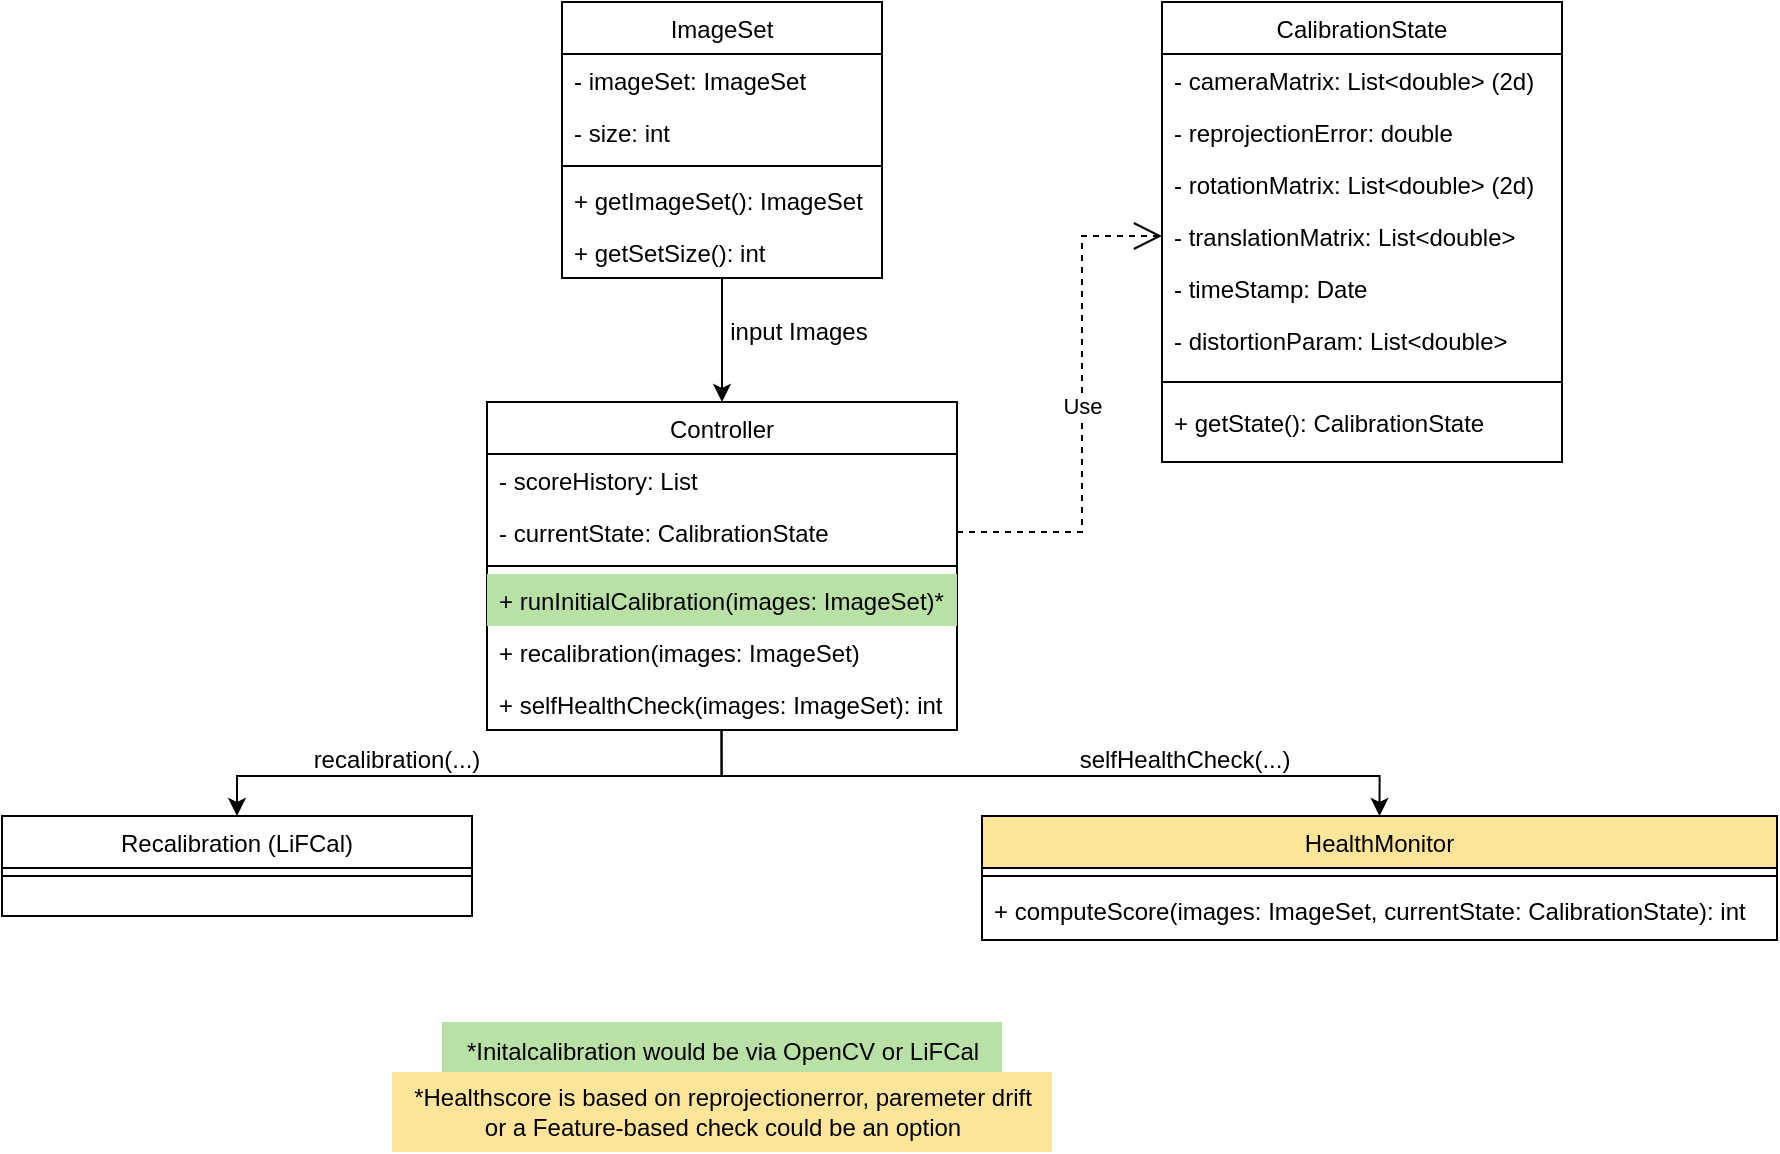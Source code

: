 <mxfile version="28.0.5">
  <diagram id="C5RBs43oDa-KdzZeNtuy" name="Page-1">
    <mxGraphModel dx="1681" dy="375" grid="1" gridSize="10" guides="1" tooltips="1" connect="1" arrows="1" fold="1" page="1" pageScale="1" pageWidth="827" pageHeight="1169" math="0" shadow="0">
      <root>
        <mxCell id="WIyWlLk6GJQsqaUBKTNV-0" />
        <mxCell id="WIyWlLk6GJQsqaUBKTNV-1" parent="WIyWlLk6GJQsqaUBKTNV-0" />
        <mxCell id="zkfFHV4jXpPFQw0GAbJ--0" value="ImageSet" style="swimlane;fontStyle=0;align=center;verticalAlign=top;childLayout=stackLayout;horizontal=1;startSize=26;horizontalStack=0;resizeParent=1;resizeLast=0;collapsible=1;marginBottom=0;rounded=0;shadow=0;strokeWidth=1;" parent="WIyWlLk6GJQsqaUBKTNV-1" vertex="1">
          <mxGeometry x="220" y="160" width="160" height="138" as="geometry">
            <mxRectangle x="230" y="140" width="160" height="26" as="alternateBounds" />
          </mxGeometry>
        </mxCell>
        <mxCell id="zkfFHV4jXpPFQw0GAbJ--1" value="- imageSet: ImageSet" style="text;align=left;verticalAlign=top;spacingLeft=4;spacingRight=4;overflow=hidden;rotatable=0;points=[[0,0.5],[1,0.5]];portConstraint=eastwest;" parent="zkfFHV4jXpPFQw0GAbJ--0" vertex="1">
          <mxGeometry y="26" width="160" height="26" as="geometry" />
        </mxCell>
        <mxCell id="zkfFHV4jXpPFQw0GAbJ--3" value="- size: int" style="text;align=left;verticalAlign=top;spacingLeft=4;spacingRight=4;overflow=hidden;rotatable=0;points=[[0,0.5],[1,0.5]];portConstraint=eastwest;rounded=0;shadow=0;html=0;" parent="zkfFHV4jXpPFQw0GAbJ--0" vertex="1">
          <mxGeometry y="52" width="160" height="26" as="geometry" />
        </mxCell>
        <mxCell id="zkfFHV4jXpPFQw0GAbJ--4" value="" style="line;html=1;strokeWidth=1;align=left;verticalAlign=middle;spacingTop=-1;spacingLeft=3;spacingRight=3;rotatable=0;labelPosition=right;points=[];portConstraint=eastwest;" parent="zkfFHV4jXpPFQw0GAbJ--0" vertex="1">
          <mxGeometry y="78" width="160" height="8" as="geometry" />
        </mxCell>
        <mxCell id="zkfFHV4jXpPFQw0GAbJ--5" value="+ getImageSet(): ImageSet&#xa;&#xa;" style="text;align=left;verticalAlign=top;spacingLeft=4;spacingRight=4;overflow=hidden;rotatable=0;points=[[0,0.5],[1,0.5]];portConstraint=eastwest;" parent="zkfFHV4jXpPFQw0GAbJ--0" vertex="1">
          <mxGeometry y="86" width="160" height="26" as="geometry" />
        </mxCell>
        <mxCell id="Fn7cgvpvVvvhsD1od9d1-129" value="+ getSetSize(): int&#xa;&#xa;" style="text;align=left;verticalAlign=top;spacingLeft=4;spacingRight=4;overflow=hidden;rotatable=0;points=[[0,0.5],[1,0.5]];portConstraint=eastwest;" vertex="1" parent="zkfFHV4jXpPFQw0GAbJ--0">
          <mxGeometry y="112" width="160" height="26" as="geometry" />
        </mxCell>
        <mxCell id="zkfFHV4jXpPFQw0GAbJ--6" value="Controller" style="swimlane;fontStyle=0;align=center;verticalAlign=top;childLayout=stackLayout;horizontal=1;startSize=26;horizontalStack=0;resizeParent=1;resizeLast=0;collapsible=1;marginBottom=0;rounded=0;shadow=0;strokeWidth=1;" parent="WIyWlLk6GJQsqaUBKTNV-1" vertex="1">
          <mxGeometry x="182.5" y="360" width="235" height="164" as="geometry">
            <mxRectangle x="130" y="380" width="160" height="26" as="alternateBounds" />
          </mxGeometry>
        </mxCell>
        <mxCell id="zkfFHV4jXpPFQw0GAbJ--7" value="- scoreHistory: List" style="text;align=left;verticalAlign=top;spacingLeft=4;spacingRight=4;overflow=hidden;rotatable=0;points=[[0,0.5],[1,0.5]];portConstraint=eastwest;" parent="zkfFHV4jXpPFQw0GAbJ--6" vertex="1">
          <mxGeometry y="26" width="235" height="26" as="geometry" />
        </mxCell>
        <mxCell id="zkfFHV4jXpPFQw0GAbJ--8" value="- currentState: CalibrationState&#xa;" style="text;align=left;verticalAlign=top;spacingLeft=4;spacingRight=4;overflow=hidden;rotatable=0;points=[[0,0.5],[1,0.5]];portConstraint=eastwest;rounded=0;shadow=0;html=0;" parent="zkfFHV4jXpPFQw0GAbJ--6" vertex="1">
          <mxGeometry y="52" width="235" height="26" as="geometry" />
        </mxCell>
        <mxCell id="zkfFHV4jXpPFQw0GAbJ--9" value="" style="line;html=1;strokeWidth=1;align=left;verticalAlign=middle;spacingTop=-1;spacingLeft=3;spacingRight=3;rotatable=0;labelPosition=right;points=[];portConstraint=eastwest;" parent="zkfFHV4jXpPFQw0GAbJ--6" vertex="1">
          <mxGeometry y="78" width="235" height="8" as="geometry" />
        </mxCell>
        <mxCell id="zkfFHV4jXpPFQw0GAbJ--11" value="+ runInitialCalibration(images: ImageSet)*" style="text;align=left;verticalAlign=top;spacingLeft=4;spacingRight=4;overflow=hidden;rotatable=0;points=[[0,0.5],[1,0.5]];portConstraint=eastwest;fillColor=#B9E0A5;" parent="zkfFHV4jXpPFQw0GAbJ--6" vertex="1">
          <mxGeometry y="86" width="235" height="26" as="geometry" />
        </mxCell>
        <mxCell id="Fn7cgvpvVvvhsD1od9d1-161" value="+ recalibration(images: ImageSet)" style="text;align=left;verticalAlign=top;spacingLeft=4;spacingRight=4;overflow=hidden;rotatable=0;points=[[0,0.5],[1,0.5]];portConstraint=eastwest;" vertex="1" parent="zkfFHV4jXpPFQw0GAbJ--6">
          <mxGeometry y="112" width="235" height="26" as="geometry" />
        </mxCell>
        <mxCell id="Fn7cgvpvVvvhsD1od9d1-141" value="+ selfHealthCheck(images: ImageSet): int" style="text;align=left;verticalAlign=top;spacingLeft=4;spacingRight=4;overflow=hidden;rotatable=0;points=[[0,0.5],[1,0.5]];portConstraint=eastwest;" vertex="1" parent="zkfFHV4jXpPFQw0GAbJ--6">
          <mxGeometry y="138" width="235" height="26" as="geometry" />
        </mxCell>
        <mxCell id="zkfFHV4jXpPFQw0GAbJ--13" value="CalibrationState" style="swimlane;fontStyle=0;align=center;verticalAlign=top;childLayout=stackLayout;horizontal=1;startSize=26;horizontalStack=0;resizeParent=1;resizeLast=0;collapsible=1;marginBottom=0;rounded=0;shadow=0;strokeWidth=1;movable=1;resizable=1;rotatable=1;deletable=1;editable=1;locked=0;connectable=1;" parent="WIyWlLk6GJQsqaUBKTNV-1" vertex="1">
          <mxGeometry x="520" y="160" width="200" height="190" as="geometry">
            <mxRectangle x="340" y="380" width="170" height="26" as="alternateBounds" />
          </mxGeometry>
        </mxCell>
        <mxCell id="zkfFHV4jXpPFQw0GAbJ--14" value="- cameraMatrix: List&lt;double&gt; (2d)&#xa;" style="text;align=left;verticalAlign=top;spacingLeft=4;spacingRight=4;overflow=hidden;rotatable=0;points=[[0,0.5],[1,0.5]];portConstraint=eastwest;" parent="zkfFHV4jXpPFQw0GAbJ--13" vertex="1">
          <mxGeometry y="26" width="200" height="26" as="geometry" />
        </mxCell>
        <mxCell id="Fn7cgvpvVvvhsD1od9d1-131" value="- reprojectionError: double&#xa;" style="text;align=left;verticalAlign=top;spacingLeft=4;spacingRight=4;overflow=hidden;rotatable=0;points=[[0,0.5],[1,0.5]];portConstraint=eastwest;" vertex="1" parent="zkfFHV4jXpPFQw0GAbJ--13">
          <mxGeometry y="52" width="200" height="26" as="geometry" />
        </mxCell>
        <mxCell id="Fn7cgvpvVvvhsD1od9d1-134" value="- rotationMatrix: List&lt;double&gt; (2d)&#xa;" style="text;align=left;verticalAlign=top;spacingLeft=4;spacingRight=4;overflow=hidden;rotatable=0;points=[[0,0.5],[1,0.5]];portConstraint=eastwest;" vertex="1" parent="zkfFHV4jXpPFQw0GAbJ--13">
          <mxGeometry y="78" width="200" height="26" as="geometry" />
        </mxCell>
        <mxCell id="Fn7cgvpvVvvhsD1od9d1-135" value="- translationMatrix: List&lt;double&gt;&#xa;" style="text;align=left;verticalAlign=top;spacingLeft=4;spacingRight=4;overflow=hidden;rotatable=0;points=[[0,0.5],[1,0.5]];portConstraint=eastwest;" vertex="1" parent="zkfFHV4jXpPFQw0GAbJ--13">
          <mxGeometry y="104" width="200" height="26" as="geometry" />
        </mxCell>
        <mxCell id="Fn7cgvpvVvvhsD1od9d1-132" value="- timeStamp: Date&#xa;" style="text;align=left;verticalAlign=top;spacingLeft=4;spacingRight=4;overflow=hidden;rotatable=0;points=[[0,0.5],[1,0.5]];portConstraint=eastwest;" vertex="1" parent="zkfFHV4jXpPFQw0GAbJ--13">
          <mxGeometry y="130" width="200" height="26" as="geometry" />
        </mxCell>
        <mxCell id="Fn7cgvpvVvvhsD1od9d1-133" value="- distortionParam: List&lt;double&gt;&#xa;" style="text;align=left;verticalAlign=top;spacingLeft=4;spacingRight=4;overflow=hidden;rotatable=0;points=[[0,0.5],[1,0.5]];portConstraint=eastwest;" vertex="1" parent="zkfFHV4jXpPFQw0GAbJ--13">
          <mxGeometry y="156" width="200" height="4" as="geometry" />
        </mxCell>
        <mxCell id="Fn7cgvpvVvvhsD1od9d1-139" value="" style="swimlane;startSize=0;" vertex="1" parent="WIyWlLk6GJQsqaUBKTNV-1">
          <mxGeometry x="520" y="350" width="200" height="40" as="geometry">
            <mxRectangle x="490" y="300" width="50" height="40" as="alternateBounds" />
          </mxGeometry>
        </mxCell>
        <mxCell id="Fn7cgvpvVvvhsD1od9d1-136" value="+ getState(): CalibrationState" style="text;align=left;verticalAlign=top;spacingLeft=4;spacingRight=4;overflow=hidden;rotatable=0;points=[[0,0.5],[1,0.5]];portConstraint=eastwest;" vertex="1" parent="Fn7cgvpvVvvhsD1od9d1-139">
          <mxGeometry y="7" width="170" height="26" as="geometry" />
        </mxCell>
        <mxCell id="Fn7cgvpvVvvhsD1od9d1-137" value="&#xa;" style="text;align=left;verticalAlign=top;spacingLeft=4;spacingRight=4;overflow=hidden;rotatable=0;points=[[0,0.5],[1,0.5]];portConstraint=eastwest;" vertex="1" parent="Fn7cgvpvVvvhsD1od9d1-139">
          <mxGeometry y="40" width="170" height="26" as="geometry" />
        </mxCell>
        <mxCell id="Fn7cgvpvVvvhsD1od9d1-140" style="edgeStyle=orthogonalEdgeStyle;rounded=0;orthogonalLoop=1;jettySize=auto;html=1;" edge="1" parent="WIyWlLk6GJQsqaUBKTNV-1" source="Fn7cgvpvVvvhsD1od9d1-129" target="zkfFHV4jXpPFQw0GAbJ--6">
          <mxGeometry relative="1" as="geometry">
            <Array as="points">
              <mxPoint x="300" y="310" />
              <mxPoint x="300" y="310" />
            </Array>
          </mxGeometry>
        </mxCell>
        <mxCell id="Fn7cgvpvVvvhsD1od9d1-144" value="input Images" style="text;html=1;align=center;verticalAlign=middle;resizable=0;points=[];autosize=1;strokeColor=none;fillColor=none;" vertex="1" parent="WIyWlLk6GJQsqaUBKTNV-1">
          <mxGeometry x="293" y="310" width="90" height="30" as="geometry" />
        </mxCell>
        <mxCell id="Fn7cgvpvVvvhsD1od9d1-146" value="Use" style="endArrow=open;endSize=12;dashed=1;html=1;rounded=0;entryX=0;entryY=0.5;entryDx=0;entryDy=0;exitX=1;exitY=0.5;exitDx=0;exitDy=0;" edge="1" parent="WIyWlLk6GJQsqaUBKTNV-1" source="zkfFHV4jXpPFQw0GAbJ--8" target="Fn7cgvpvVvvhsD1od9d1-135">
          <mxGeometry width="160" relative="1" as="geometry">
            <mxPoint x="340" y="350" as="sourcePoint" />
            <mxPoint x="500" y="350" as="targetPoint" />
            <Array as="points">
              <mxPoint x="480" y="425" />
              <mxPoint x="480" y="277" />
            </Array>
          </mxGeometry>
        </mxCell>
        <mxCell id="Fn7cgvpvVvvhsD1od9d1-147" value="HealthMonitor" style="swimlane;fontStyle=0;align=center;verticalAlign=top;childLayout=stackLayout;horizontal=1;startSize=26;horizontalStack=0;resizeParent=1;resizeLast=0;collapsible=1;marginBottom=0;rounded=0;shadow=0;strokeWidth=1;fillColor=#FFE599;" vertex="1" parent="WIyWlLk6GJQsqaUBKTNV-1">
          <mxGeometry x="430" y="567" width="397.5" height="62" as="geometry">
            <mxRectangle x="130" y="380" width="160" height="26" as="alternateBounds" />
          </mxGeometry>
        </mxCell>
        <mxCell id="Fn7cgvpvVvvhsD1od9d1-150" value="" style="line;html=1;strokeWidth=1;align=left;verticalAlign=middle;spacingTop=-1;spacingLeft=3;spacingRight=3;rotatable=0;labelPosition=right;points=[];portConstraint=eastwest;" vertex="1" parent="Fn7cgvpvVvvhsD1od9d1-147">
          <mxGeometry y="26" width="397.5" height="8" as="geometry" />
        </mxCell>
        <mxCell id="Fn7cgvpvVvvhsD1od9d1-152" value="+ computeScore(images: ImageSet, currentState: CalibrationState): int" style="text;align=left;verticalAlign=top;spacingLeft=4;spacingRight=4;overflow=hidden;rotatable=0;points=[[0,0.5],[1,0.5]];portConstraint=eastwest;" vertex="1" parent="Fn7cgvpvVvvhsD1od9d1-147">
          <mxGeometry y="34" width="397.5" height="26" as="geometry" />
        </mxCell>
        <mxCell id="Fn7cgvpvVvvhsD1od9d1-153" style="edgeStyle=orthogonalEdgeStyle;rounded=0;orthogonalLoop=1;jettySize=auto;html=1;entryX=0.5;entryY=0;entryDx=0;entryDy=0;exitX=0.499;exitY=1.011;exitDx=0;exitDy=0;exitPerimeter=0;" edge="1" parent="WIyWlLk6GJQsqaUBKTNV-1" source="Fn7cgvpvVvvhsD1od9d1-141" target="Fn7cgvpvVvvhsD1od9d1-147">
          <mxGeometry relative="1" as="geometry">
            <mxPoint x="300.053" y="531" as="sourcePoint" />
            <Array as="points">
              <mxPoint x="300" y="547" />
              <mxPoint x="629" y="547" />
            </Array>
          </mxGeometry>
        </mxCell>
        <mxCell id="Fn7cgvpvVvvhsD1od9d1-154" value="&lt;span style=&quot;text-align: left;&quot;&gt;selfHealth&lt;/span&gt;Check(...)" style="text;html=1;align=center;verticalAlign=middle;resizable=0;points=[];autosize=1;strokeColor=none;fillColor=none;" vertex="1" parent="WIyWlLk6GJQsqaUBKTNV-1">
          <mxGeometry x="466" y="524" width="130" height="30" as="geometry" />
        </mxCell>
        <mxCell id="Fn7cgvpvVvvhsD1od9d1-155" value="Recalibration (LiFCal)" style="swimlane;fontStyle=0;align=center;verticalAlign=top;childLayout=stackLayout;horizontal=1;startSize=26;horizontalStack=0;resizeParent=1;resizeLast=0;collapsible=1;marginBottom=0;rounded=0;shadow=0;strokeWidth=1;" vertex="1" parent="WIyWlLk6GJQsqaUBKTNV-1">
          <mxGeometry x="-60" y="567" width="235" height="50" as="geometry">
            <mxRectangle x="130" y="380" width="160" height="26" as="alternateBounds" />
          </mxGeometry>
        </mxCell>
        <mxCell id="Fn7cgvpvVvvhsD1od9d1-158" value="" style="line;html=1;strokeWidth=1;align=left;verticalAlign=middle;spacingTop=-1;spacingLeft=3;spacingRight=3;rotatable=0;labelPosition=right;points=[];portConstraint=eastwest;" vertex="1" parent="Fn7cgvpvVvvhsD1od9d1-155">
          <mxGeometry y="26" width="235" height="8" as="geometry" />
        </mxCell>
        <mxCell id="Fn7cgvpvVvvhsD1od9d1-162" style="edgeStyle=orthogonalEdgeStyle;rounded=0;orthogonalLoop=1;jettySize=auto;html=1;entryX=0.5;entryY=0;entryDx=0;entryDy=0;exitX=0.499;exitY=1.021;exitDx=0;exitDy=0;exitPerimeter=0;" edge="1" parent="WIyWlLk6GJQsqaUBKTNV-1" source="Fn7cgvpvVvvhsD1od9d1-141" target="Fn7cgvpvVvvhsD1od9d1-155">
          <mxGeometry relative="1" as="geometry">
            <mxPoint x="300.053" y="531" as="sourcePoint" />
            <Array as="points">
              <mxPoint x="300" y="547" />
              <mxPoint x="57" y="547" />
            </Array>
          </mxGeometry>
        </mxCell>
        <mxCell id="Fn7cgvpvVvvhsD1od9d1-163" value="&lt;div style=&quot;text-align: left;&quot;&gt;&lt;span style=&quot;background-color: transparent; color: light-dark(rgb(0, 0, 0), rgb(255, 255, 255));&quot;&gt;recalibration(...)&lt;/span&gt;&lt;/div&gt;" style="text;html=1;align=center;verticalAlign=middle;resizable=0;points=[];autosize=1;strokeColor=none;fillColor=none;" vertex="1" parent="WIyWlLk6GJQsqaUBKTNV-1">
          <mxGeometry x="82" y="524" width="110" height="30" as="geometry" />
        </mxCell>
        <mxCell id="Fn7cgvpvVvvhsD1od9d1-166" value="*Initalcalibration would be via OpenCV or LiFCal" style="text;html=1;align=center;verticalAlign=middle;resizable=0;points=[];autosize=1;strokeColor=none;fillColor=#B9E0A5;" vertex="1" parent="WIyWlLk6GJQsqaUBKTNV-1">
          <mxGeometry x="160" y="670" width="280" height="30" as="geometry" />
        </mxCell>
        <mxCell id="Fn7cgvpvVvvhsD1od9d1-167" value="*Healthscore is based on reprojectionerror, paremeter drift&lt;div&gt;or a&amp;nbsp;Feature-based check could be an option&lt;/div&gt;" style="text;html=1;align=center;verticalAlign=middle;resizable=0;points=[];autosize=1;strokeColor=none;fillColor=#FFE599;" vertex="1" parent="WIyWlLk6GJQsqaUBKTNV-1">
          <mxGeometry x="135" y="695" width="330" height="40" as="geometry" />
        </mxCell>
      </root>
    </mxGraphModel>
  </diagram>
</mxfile>
